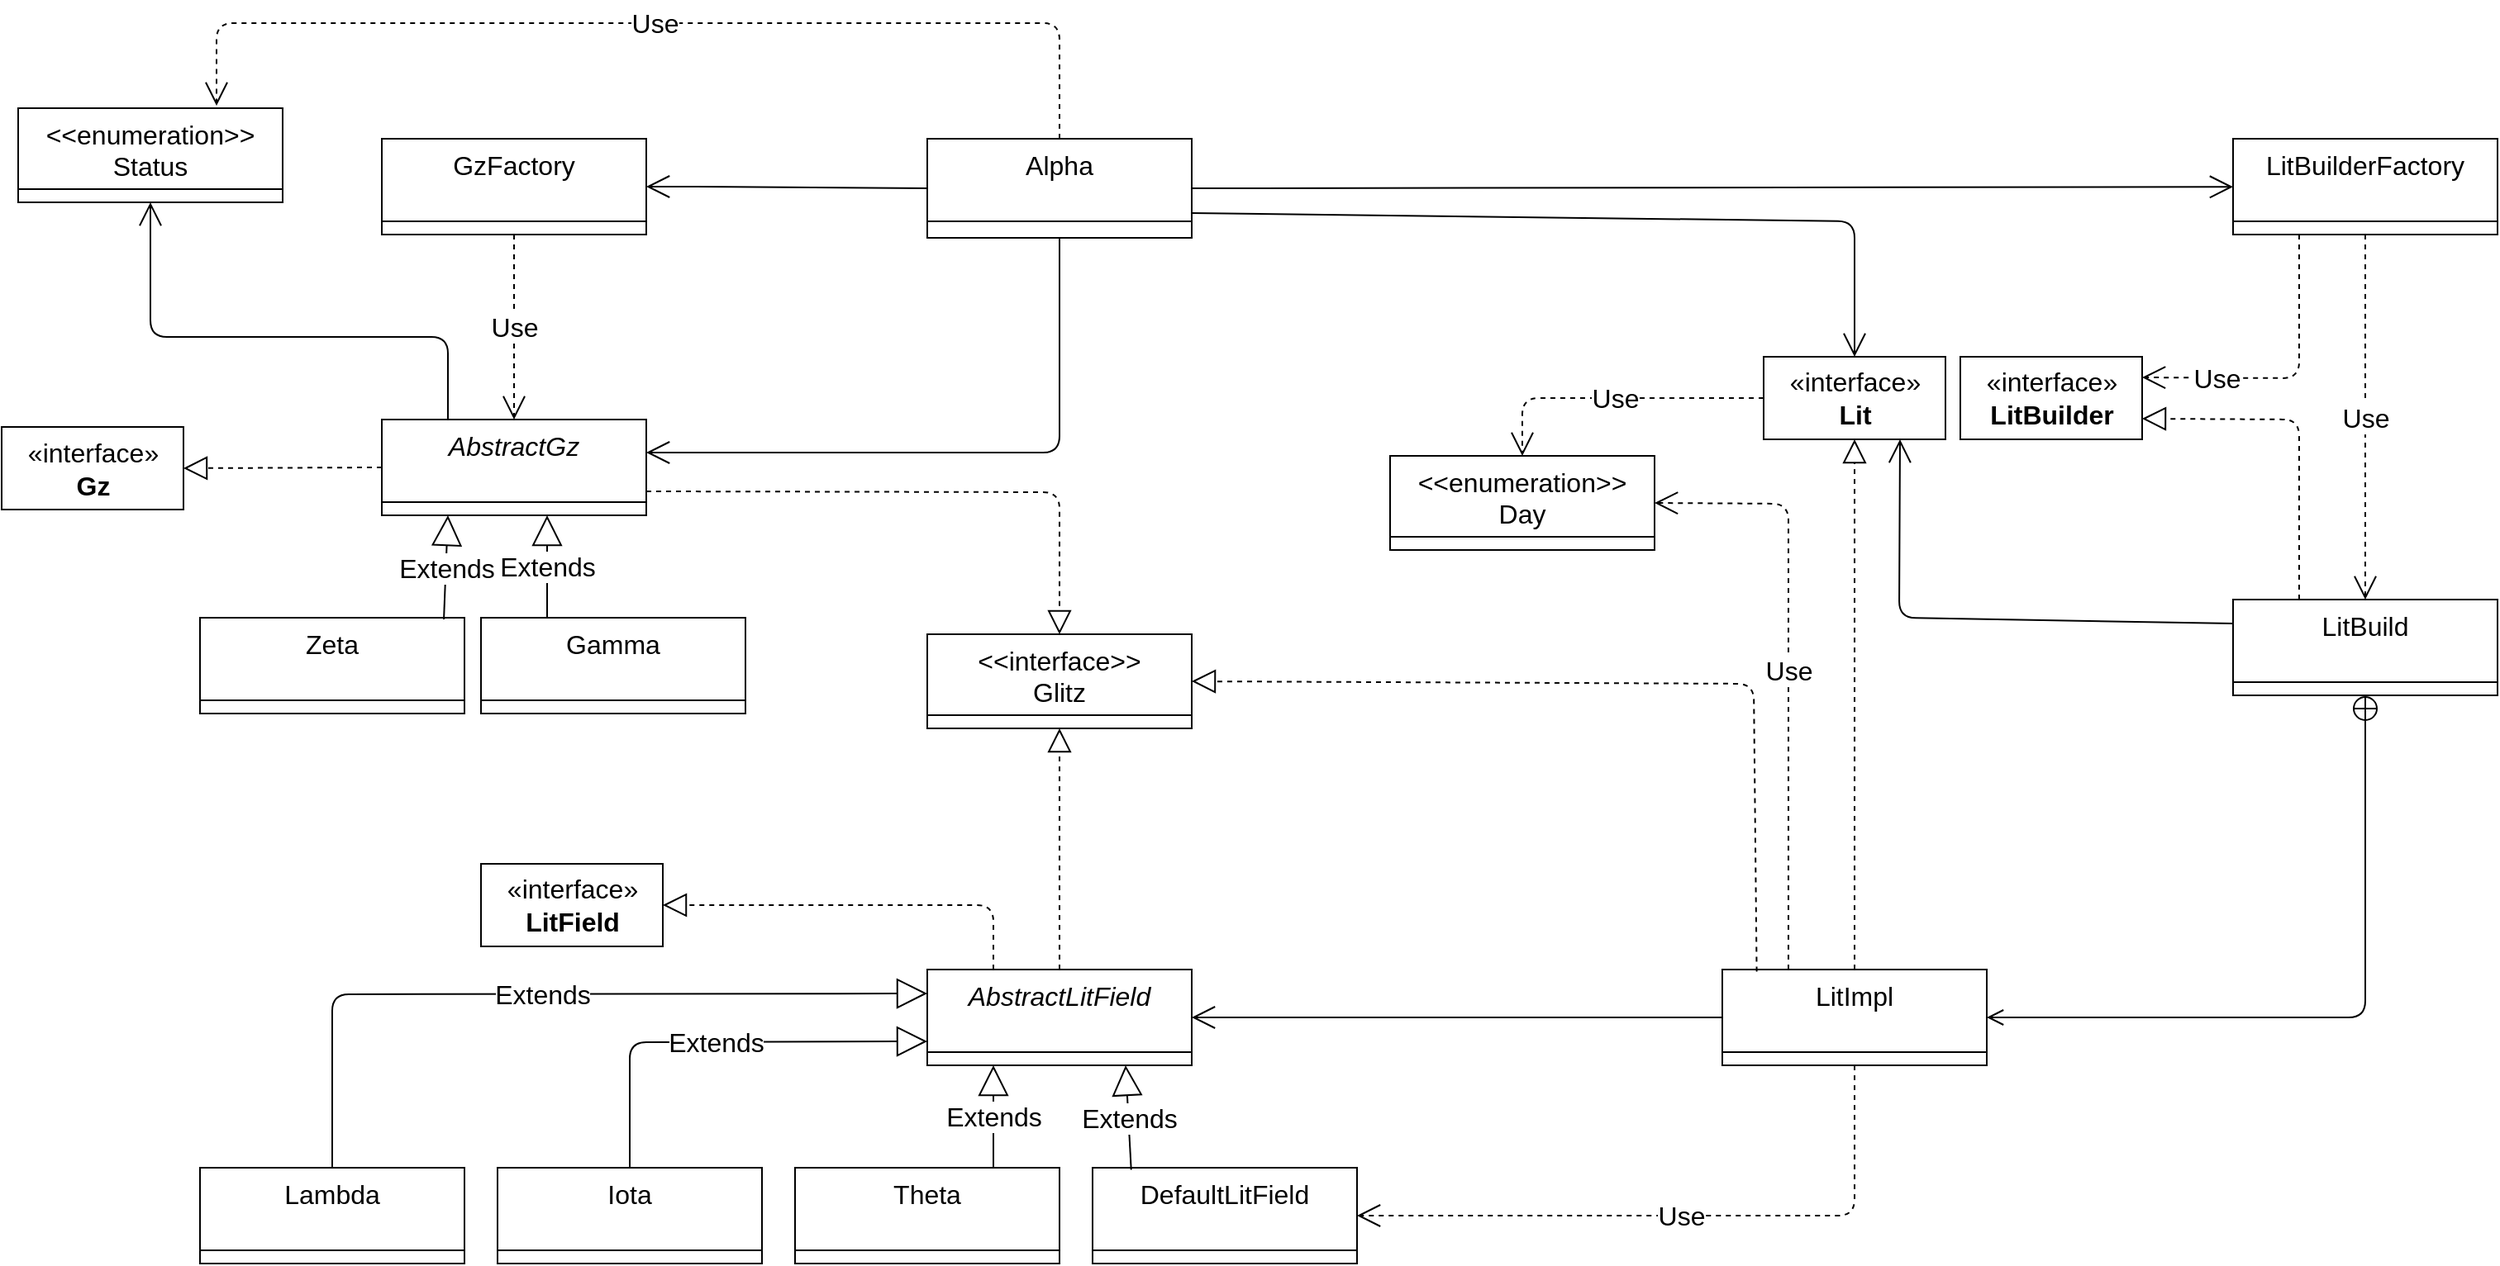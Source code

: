 <mxfile version="13.9.1" type="device"><diagram id="C5RBs43oDa-KdzZeNtuy" name="Page-1"><mxGraphModel dx="2031" dy="1089" grid="1" gridSize="10" guides="1" tooltips="1" connect="1" arrows="1" fold="1" page="1" pageScale="1" pageWidth="827" pageHeight="1169" math="0" shadow="0"><root><mxCell id="WIyWlLk6GJQsqaUBKTNV-0"/><mxCell id="WIyWlLk6GJQsqaUBKTNV-1" parent="WIyWlLk6GJQsqaUBKTNV-0"/><mxCell id="zkfFHV4jXpPFQw0GAbJ--0" value="Alpha&#10;" style="swimlane;fontStyle=0;align=center;verticalAlign=top;childLayout=stackLayout;horizontal=1;startSize=50;horizontalStack=0;resizeParent=1;resizeLast=0;collapsible=1;marginBottom=0;rounded=0;shadow=0;strokeWidth=1;fontSize=16;" parent="WIyWlLk6GJQsqaUBKTNV-1" vertex="1"><mxGeometry x="680" y="150" width="160" height="60" as="geometry"><mxRectangle x="600" y="130" width="160" height="26" as="alternateBounds"/></mxGeometry></mxCell><mxCell id="zkfFHV4jXpPFQw0GAbJ--13" value="&lt;&lt;enumeration&gt;&gt;&#10;Status" style="swimlane;fontStyle=0;align=center;verticalAlign=top;childLayout=stackLayout;horizontal=1;startSize=49;horizontalStack=0;resizeParent=1;resizeLast=0;collapsible=1;marginBottom=0;rounded=0;shadow=0;strokeWidth=1;fontSize=16;" parent="WIyWlLk6GJQsqaUBKTNV-1" vertex="1"><mxGeometry x="130" y="131.5" width="160" height="57" as="geometry"><mxRectangle x="340" y="380" width="170" height="26" as="alternateBounds"/></mxGeometry></mxCell><mxCell id="7RZNJl8TnX04nvA_lyhe-2" value="GzFactory" style="swimlane;fontStyle=0;align=center;verticalAlign=top;childLayout=stackLayout;horizontal=1;startSize=50;horizontalStack=0;resizeParent=1;resizeLast=0;collapsible=1;marginBottom=0;rounded=0;shadow=0;strokeWidth=1;fontSize=16;" vertex="1" parent="WIyWlLk6GJQsqaUBKTNV-1"><mxGeometry x="350" y="150" width="160" height="58" as="geometry"><mxRectangle x="350" y="130" width="160" height="26" as="alternateBounds"/></mxGeometry></mxCell><mxCell id="7RZNJl8TnX04nvA_lyhe-4" value="AbstractGz" style="swimlane;fontStyle=2;align=center;verticalAlign=top;childLayout=stackLayout;horizontal=1;startSize=50;horizontalStack=0;resizeParent=1;resizeLast=0;collapsible=1;marginBottom=0;rounded=0;shadow=0;strokeWidth=1;fontSize=16;" vertex="1" parent="WIyWlLk6GJQsqaUBKTNV-1"><mxGeometry x="350" y="320" width="160" height="58" as="geometry"><mxRectangle x="350" y="130" width="160" height="26" as="alternateBounds"/></mxGeometry></mxCell><mxCell id="7RZNJl8TnX04nvA_lyhe-5" value="Zeta" style="swimlane;fontStyle=0;align=center;verticalAlign=top;childLayout=stackLayout;horizontal=1;startSize=50;horizontalStack=0;resizeParent=1;resizeLast=0;collapsible=1;marginBottom=0;rounded=0;shadow=0;strokeWidth=1;fontSize=16;" vertex="1" parent="WIyWlLk6GJQsqaUBKTNV-1"><mxGeometry x="240" y="440" width="160" height="58" as="geometry"><mxRectangle x="350" y="130" width="160" height="26" as="alternateBounds"/></mxGeometry></mxCell><mxCell id="7RZNJl8TnX04nvA_lyhe-6" value="Gamma" style="swimlane;fontStyle=0;align=center;verticalAlign=top;childLayout=stackLayout;horizontal=1;startSize=50;horizontalStack=0;resizeParent=1;resizeLast=0;collapsible=1;marginBottom=0;rounded=0;shadow=0;strokeWidth=1;fontSize=16;" vertex="1" parent="WIyWlLk6GJQsqaUBKTNV-1"><mxGeometry x="410" y="440" width="160" height="58" as="geometry"><mxRectangle x="350" y="130" width="160" height="26" as="alternateBounds"/></mxGeometry></mxCell><mxCell id="7RZNJl8TnX04nvA_lyhe-9" value="&lt;&lt;interface&gt;&gt;&#10;Glitz" style="swimlane;fontStyle=0;align=center;verticalAlign=top;childLayout=stackLayout;horizontal=1;startSize=49;horizontalStack=0;resizeParent=1;resizeLast=0;collapsible=1;marginBottom=0;rounded=0;shadow=0;strokeWidth=1;fontSize=16;" vertex="1" parent="WIyWlLk6GJQsqaUBKTNV-1"><mxGeometry x="680" y="450" width="160" height="57" as="geometry"><mxRectangle x="340" y="380" width="170" height="26" as="alternateBounds"/></mxGeometry></mxCell><mxCell id="7RZNJl8TnX04nvA_lyhe-10" value="AbstractLitField&#10;" style="swimlane;fontStyle=2;align=center;verticalAlign=top;childLayout=stackLayout;horizontal=1;startSize=50;horizontalStack=0;resizeParent=1;resizeLast=0;collapsible=1;marginBottom=0;rounded=0;shadow=0;strokeWidth=1;fontSize=16;" vertex="1" parent="WIyWlLk6GJQsqaUBKTNV-1"><mxGeometry x="680" y="653" width="160" height="58" as="geometry"><mxRectangle x="350" y="130" width="160" height="26" as="alternateBounds"/></mxGeometry></mxCell><mxCell id="7RZNJl8TnX04nvA_lyhe-11" value="Theta" style="swimlane;fontStyle=0;align=center;verticalAlign=top;childLayout=stackLayout;horizontal=1;startSize=50;horizontalStack=0;resizeParent=1;resizeLast=0;collapsible=1;marginBottom=0;rounded=0;shadow=0;strokeWidth=1;fontSize=16;" vertex="1" parent="WIyWlLk6GJQsqaUBKTNV-1"><mxGeometry x="600" y="773" width="160" height="58" as="geometry"><mxRectangle x="350" y="130" width="160" height="26" as="alternateBounds"/></mxGeometry></mxCell><mxCell id="7RZNJl8TnX04nvA_lyhe-12" value="DefaultLitField" style="swimlane;fontStyle=0;align=center;verticalAlign=top;childLayout=stackLayout;horizontal=1;startSize=50;horizontalStack=0;resizeParent=1;resizeLast=0;collapsible=1;marginBottom=0;rounded=0;shadow=0;strokeWidth=1;fontSize=16;" vertex="1" parent="WIyWlLk6GJQsqaUBKTNV-1"><mxGeometry x="780" y="773" width="160" height="58" as="geometry"><mxRectangle x="350" y="130" width="160" height="26" as="alternateBounds"/></mxGeometry></mxCell><mxCell id="7RZNJl8TnX04nvA_lyhe-14" value="Lambda" style="swimlane;fontStyle=0;align=center;verticalAlign=top;childLayout=stackLayout;horizontal=1;startSize=50;horizontalStack=0;resizeParent=1;resizeLast=0;collapsible=1;marginBottom=0;rounded=0;shadow=0;strokeWidth=1;fontSize=16;" vertex="1" parent="WIyWlLk6GJQsqaUBKTNV-1"><mxGeometry x="240" y="773" width="160" height="58" as="geometry"><mxRectangle x="350" y="130" width="160" height="26" as="alternateBounds"/></mxGeometry></mxCell><mxCell id="7RZNJl8TnX04nvA_lyhe-15" value="Iota" style="swimlane;fontStyle=0;align=center;verticalAlign=top;childLayout=stackLayout;horizontal=1;startSize=50;horizontalStack=0;resizeParent=1;resizeLast=0;collapsible=1;marginBottom=0;rounded=0;shadow=0;strokeWidth=1;fontSize=16;" vertex="1" parent="WIyWlLk6GJQsqaUBKTNV-1"><mxGeometry x="420" y="773" width="160" height="58" as="geometry"><mxRectangle x="350" y="130" width="160" height="26" as="alternateBounds"/></mxGeometry></mxCell><mxCell id="7RZNJl8TnX04nvA_lyhe-17" value="&lt;&lt;enumeration&gt;&gt;&#10;Day" style="swimlane;fontStyle=0;align=center;verticalAlign=top;childLayout=stackLayout;horizontal=1;startSize=49;horizontalStack=0;resizeParent=1;resizeLast=0;collapsible=1;marginBottom=0;rounded=0;shadow=0;strokeWidth=1;fontSize=16;" vertex="1" parent="WIyWlLk6GJQsqaUBKTNV-1"><mxGeometry x="960" y="342" width="160" height="57" as="geometry"><mxRectangle x="340" y="380" width="170" height="26" as="alternateBounds"/></mxGeometry></mxCell><mxCell id="7RZNJl8TnX04nvA_lyhe-19" value="LitBuilderFactory" style="swimlane;fontStyle=0;align=center;verticalAlign=top;childLayout=stackLayout;horizontal=1;startSize=50;horizontalStack=0;resizeParent=1;resizeLast=0;collapsible=1;marginBottom=0;rounded=0;shadow=0;strokeWidth=1;fontSize=16;" vertex="1" parent="WIyWlLk6GJQsqaUBKTNV-1"><mxGeometry x="1470" y="150" width="160" height="58" as="geometry"><mxRectangle x="350" y="130" width="160" height="26" as="alternateBounds"/></mxGeometry></mxCell><mxCell id="7RZNJl8TnX04nvA_lyhe-20" value="LitBuild" style="swimlane;fontStyle=0;align=center;verticalAlign=top;childLayout=stackLayout;horizontal=1;startSize=50;horizontalStack=0;resizeParent=1;resizeLast=0;collapsible=1;marginBottom=0;rounded=0;shadow=0;strokeWidth=1;fontSize=16;" vertex="1" parent="WIyWlLk6GJQsqaUBKTNV-1"><mxGeometry x="1470" y="429" width="160" height="58" as="geometry"><mxRectangle x="350" y="130" width="160" height="26" as="alternateBounds"/></mxGeometry></mxCell><mxCell id="7RZNJl8TnX04nvA_lyhe-21" value="LitImpl" style="swimlane;fontStyle=0;align=center;verticalAlign=top;childLayout=stackLayout;horizontal=1;startSize=50;horizontalStack=0;resizeParent=1;resizeLast=0;collapsible=1;marginBottom=0;rounded=0;shadow=0;strokeWidth=1;fontSize=16;" vertex="1" parent="WIyWlLk6GJQsqaUBKTNV-1"><mxGeometry x="1161" y="653" width="160" height="58" as="geometry"><mxRectangle x="350" y="130" width="160" height="26" as="alternateBounds"/></mxGeometry></mxCell><mxCell id="7RZNJl8TnX04nvA_lyhe-22" value="«interface»&lt;br&gt;&lt;b&gt;Gz&lt;/b&gt;" style="html=1;fontSize=16;" vertex="1" parent="WIyWlLk6GJQsqaUBKTNV-1"><mxGeometry x="120" y="324.5" width="110" height="50" as="geometry"/></mxCell><mxCell id="7RZNJl8TnX04nvA_lyhe-23" value="«interface»&lt;br&gt;&lt;b&gt;LitField&lt;/b&gt;" style="html=1;fontSize=16;" vertex="1" parent="WIyWlLk6GJQsqaUBKTNV-1"><mxGeometry x="410" y="589" width="110" height="50" as="geometry"/></mxCell><mxCell id="7RZNJl8TnX04nvA_lyhe-24" value="«interface»&lt;br&gt;&lt;b&gt;Lit&lt;/b&gt;" style="html=1;fontSize=16;" vertex="1" parent="WIyWlLk6GJQsqaUBKTNV-1"><mxGeometry x="1186" y="282" width="110" height="50" as="geometry"/></mxCell><mxCell id="7RZNJl8TnX04nvA_lyhe-25" value="«interface»&lt;br&gt;&lt;b&gt;LitBuilder&lt;/b&gt;" style="html=1;fontSize=16;" vertex="1" parent="WIyWlLk6GJQsqaUBKTNV-1"><mxGeometry x="1305" y="282" width="110" height="50" as="geometry"/></mxCell><mxCell id="7RZNJl8TnX04nvA_lyhe-38" value="" style="endArrow=open;startArrow=circlePlus;endFill=0;startFill=0;endSize=8;html=1;fontSize=16;exitX=0.5;exitY=1;exitDx=0;exitDy=0;entryX=1;entryY=0.5;entryDx=0;entryDy=0;" edge="1" parent="WIyWlLk6GJQsqaUBKTNV-1" source="7RZNJl8TnX04nvA_lyhe-20" target="7RZNJl8TnX04nvA_lyhe-21"><mxGeometry width="160" relative="1" as="geometry"><mxPoint x="590" y="520" as="sourcePoint"/><mxPoint x="750" y="520" as="targetPoint"/><Array as="points"><mxPoint x="1550" y="682"/></Array></mxGeometry></mxCell><mxCell id="7RZNJl8TnX04nvA_lyhe-39" value="Extends" style="endArrow=block;endSize=16;endFill=0;html=1;fontSize=16;exitX=0.5;exitY=0;exitDx=0;exitDy=0;entryX=0;entryY=0.25;entryDx=0;entryDy=0;" edge="1" parent="WIyWlLk6GJQsqaUBKTNV-1" source="7RZNJl8TnX04nvA_lyhe-14" target="7RZNJl8TnX04nvA_lyhe-10"><mxGeometry width="160" relative="1" as="geometry"><mxPoint x="590" y="520" as="sourcePoint"/><mxPoint x="600" y="640" as="targetPoint"/><Array as="points"><mxPoint x="320" y="668"/></Array></mxGeometry></mxCell><mxCell id="7RZNJl8TnX04nvA_lyhe-40" value="Extends" style="endArrow=block;endSize=16;endFill=0;html=1;fontSize=16;exitX=0.25;exitY=0;exitDx=0;exitDy=0;" edge="1" parent="WIyWlLk6GJQsqaUBKTNV-1" source="7RZNJl8TnX04nvA_lyhe-6"><mxGeometry width="160" relative="1" as="geometry"><mxPoint x="435" y="714" as="sourcePoint"/><mxPoint x="450" y="378" as="targetPoint"/></mxGeometry></mxCell><mxCell id="7RZNJl8TnX04nvA_lyhe-41" value="Extends" style="endArrow=block;endSize=16;endFill=0;html=1;fontSize=16;entryX=0.25;entryY=1;entryDx=0;entryDy=0;exitX=0.922;exitY=0.017;exitDx=0;exitDy=0;exitPerimeter=0;" edge="1" parent="WIyWlLk6GJQsqaUBKTNV-1" source="7RZNJl8TnX04nvA_lyhe-5" target="7RZNJl8TnX04nvA_lyhe-4"><mxGeometry width="160" relative="1" as="geometry"><mxPoint x="390" y="430" as="sourcePoint"/><mxPoint x="350" y="380" as="targetPoint"/></mxGeometry></mxCell><mxCell id="7RZNJl8TnX04nvA_lyhe-43" value="Extends" style="endArrow=block;endSize=16;endFill=0;html=1;fontSize=16;entryX=0;entryY=0.75;entryDx=0;entryDy=0;exitX=0.5;exitY=0;exitDx=0;exitDy=0;" edge="1" parent="WIyWlLk6GJQsqaUBKTNV-1" source="7RZNJl8TnX04nvA_lyhe-15" target="7RZNJl8TnX04nvA_lyhe-10"><mxGeometry width="160" relative="1" as="geometry"><mxPoint x="640" y="704" as="sourcePoint"/><mxPoint x="440" y="388" as="targetPoint"/><Array as="points"><mxPoint x="500" y="697"/></Array></mxGeometry></mxCell><mxCell id="7RZNJl8TnX04nvA_lyhe-45" value="Extends" style="endArrow=block;endSize=16;endFill=0;html=1;fontSize=16;exitX=0.75;exitY=0;exitDx=0;exitDy=0;entryX=0.25;entryY=1;entryDx=0;entryDy=0;" edge="1" parent="WIyWlLk6GJQsqaUBKTNV-1" source="7RZNJl8TnX04nvA_lyhe-11" target="7RZNJl8TnX04nvA_lyhe-10"><mxGeometry width="160" relative="1" as="geometry"><mxPoint x="640" y="704" as="sourcePoint"/><mxPoint x="680" y="650" as="targetPoint"/></mxGeometry></mxCell><mxCell id="7RZNJl8TnX04nvA_lyhe-46" value="Extends" style="endArrow=block;endSize=16;endFill=0;html=1;fontSize=16;exitX=0.146;exitY=0.022;exitDx=0;exitDy=0;exitPerimeter=0;entryX=0.75;entryY=1;entryDx=0;entryDy=0;" edge="1" parent="WIyWlLk6GJQsqaUBKTNV-1" source="7RZNJl8TnX04nvA_lyhe-12" target="7RZNJl8TnX04nvA_lyhe-10"><mxGeometry width="160" relative="1" as="geometry"><mxPoint x="930" y="700" as="sourcePoint"/><mxPoint x="740" y="642" as="targetPoint"/><Array as="points"/></mxGeometry></mxCell><mxCell id="7RZNJl8TnX04nvA_lyhe-47" value="" style="endArrow=open;endFill=1;endSize=12;html=1;fontSize=16;exitX=0.25;exitY=0;exitDx=0;exitDy=0;entryX=0.5;entryY=1;entryDx=0;entryDy=0;" edge="1" parent="WIyWlLk6GJQsqaUBKTNV-1" source="7RZNJl8TnX04nvA_lyhe-4" target="zkfFHV4jXpPFQw0GAbJ--13"><mxGeometry width="160" relative="1" as="geometry"><mxPoint x="590" y="520" as="sourcePoint"/><mxPoint x="750" y="520" as="targetPoint"/><Array as="points"><mxPoint x="390" y="270"/><mxPoint x="210" y="270"/></Array></mxGeometry></mxCell><mxCell id="7RZNJl8TnX04nvA_lyhe-48" value="" style="endArrow=open;endFill=1;endSize=12;html=1;fontSize=16;exitX=0;exitY=0.25;exitDx=0;exitDy=0;entryX=0.75;entryY=1;entryDx=0;entryDy=0;" edge="1" parent="WIyWlLk6GJQsqaUBKTNV-1" source="7RZNJl8TnX04nvA_lyhe-20" target="7RZNJl8TnX04nvA_lyhe-24"><mxGeometry width="160" relative="1" as="geometry"><mxPoint x="400" y="330" as="sourcePoint"/><mxPoint x="250" y="200" as="targetPoint"/><Array as="points"><mxPoint x="1268" y="440"/></Array></mxGeometry></mxCell><mxCell id="7RZNJl8TnX04nvA_lyhe-49" value="" style="endArrow=block;dashed=1;endFill=0;endSize=12;html=1;fontSize=16;entryX=1;entryY=0.5;entryDx=0;entryDy=0;exitX=0.25;exitY=0;exitDx=0;exitDy=0;" edge="1" parent="WIyWlLk6GJQsqaUBKTNV-1" source="7RZNJl8TnX04nvA_lyhe-10" target="7RZNJl8TnX04nvA_lyhe-23"><mxGeometry width="160" relative="1" as="geometry"><mxPoint x="640" y="580" as="sourcePoint"/><mxPoint x="750" y="520" as="targetPoint"/><Array as="points"><mxPoint x="720" y="614"/></Array></mxGeometry></mxCell><mxCell id="7RZNJl8TnX04nvA_lyhe-50" value="" style="endArrow=block;dashed=1;endFill=0;endSize=12;html=1;fontSize=16;exitX=0;exitY=0.5;exitDx=0;exitDy=0;entryX=1;entryY=0.5;entryDx=0;entryDy=0;" edge="1" parent="WIyWlLk6GJQsqaUBKTNV-1" source="7RZNJl8TnX04nvA_lyhe-4" target="7RZNJl8TnX04nvA_lyhe-22"><mxGeometry width="160" relative="1" as="geometry"><mxPoint x="610" y="623" as="sourcePoint"/><mxPoint x="450" y="619" as="targetPoint"/></mxGeometry></mxCell><mxCell id="7RZNJl8TnX04nvA_lyhe-51" value="" style="endArrow=block;dashed=1;endFill=0;endSize=12;html=1;fontSize=16;exitX=1;exitY=0.75;exitDx=0;exitDy=0;entryX=0.5;entryY=0;entryDx=0;entryDy=0;" edge="1" parent="WIyWlLk6GJQsqaUBKTNV-1" source="7RZNJl8TnX04nvA_lyhe-4" target="7RZNJl8TnX04nvA_lyhe-9"><mxGeometry width="160" relative="1" as="geometry"><mxPoint x="360" y="359" as="sourcePoint"/><mxPoint x="240" y="359.5" as="targetPoint"/><Array as="points"><mxPoint x="760" y="364"/></Array></mxGeometry></mxCell><mxCell id="7RZNJl8TnX04nvA_lyhe-53" value="Use" style="endArrow=open;endSize=12;dashed=1;html=1;fontSize=16;exitX=0.5;exitY=1;exitDx=0;exitDy=0;entryX=0.5;entryY=0;entryDx=0;entryDy=0;" edge="1" parent="WIyWlLk6GJQsqaUBKTNV-1" source="7RZNJl8TnX04nvA_lyhe-2" target="7RZNJl8TnX04nvA_lyhe-4"><mxGeometry width="160" relative="1" as="geometry"><mxPoint x="590" y="520" as="sourcePoint"/><mxPoint x="750" y="520" as="targetPoint"/></mxGeometry></mxCell><mxCell id="7RZNJl8TnX04nvA_lyhe-54" value="" style="endArrow=open;endFill=1;endSize=12;html=1;fontSize=16;exitX=0;exitY=0.5;exitDx=0;exitDy=0;entryX=1;entryY=0.5;entryDx=0;entryDy=0;" edge="1" parent="WIyWlLk6GJQsqaUBKTNV-1" source="zkfFHV4jXpPFQw0GAbJ--0" target="7RZNJl8TnX04nvA_lyhe-2"><mxGeometry width="160" relative="1" as="geometry"><mxPoint x="400" y="330" as="sourcePoint"/><mxPoint x="220" y="198.5" as="targetPoint"/><Array as="points"><mxPoint x="550" y="179"/></Array></mxGeometry></mxCell><mxCell id="7RZNJl8TnX04nvA_lyhe-55" value="Use" style="endArrow=open;endSize=12;dashed=1;html=1;fontSize=16;exitX=0.5;exitY=0;exitDx=0;exitDy=0;" edge="1" parent="WIyWlLk6GJQsqaUBKTNV-1" source="zkfFHV4jXpPFQw0GAbJ--0"><mxGeometry width="160" relative="1" as="geometry"><mxPoint x="440" y="218" as="sourcePoint"/><mxPoint x="250" y="130" as="targetPoint"/><Array as="points"><mxPoint x="760" y="80"/><mxPoint x="250" y="80"/></Array></mxGeometry></mxCell><mxCell id="7RZNJl8TnX04nvA_lyhe-56" value="" style="endArrow=block;dashed=1;endFill=0;endSize=12;html=1;fontSize=16;entryX=0.5;entryY=1;entryDx=0;entryDy=0;exitX=0.5;exitY=0;exitDx=0;exitDy=0;" edge="1" parent="WIyWlLk6GJQsqaUBKTNV-1" source="7RZNJl8TnX04nvA_lyhe-10" target="7RZNJl8TnX04nvA_lyhe-9"><mxGeometry width="160" relative="1" as="geometry"><mxPoint x="720" y="560" as="sourcePoint"/><mxPoint x="690" y="440" as="targetPoint"/><Array as="points"/></mxGeometry></mxCell><mxCell id="7RZNJl8TnX04nvA_lyhe-57" value="" style="endArrow=open;endFill=1;endSize=12;html=1;fontSize=16;exitX=1;exitY=0.5;exitDx=0;exitDy=0;" edge="1" parent="WIyWlLk6GJQsqaUBKTNV-1" source="zkfFHV4jXpPFQw0GAbJ--0" target="7RZNJl8TnX04nvA_lyhe-19"><mxGeometry width="160" relative="1" as="geometry"><mxPoint x="630" y="188" as="sourcePoint"/><mxPoint x="520" y="189" as="targetPoint"/><Array as="points"/></mxGeometry></mxCell><mxCell id="7RZNJl8TnX04nvA_lyhe-58" value="Use" style="endArrow=open;endSize=12;dashed=1;html=1;fontSize=16;exitX=0.25;exitY=1;exitDx=0;exitDy=0;entryX=1;entryY=0.25;entryDx=0;entryDy=0;" edge="1" parent="WIyWlLk6GJQsqaUBKTNV-1" source="7RZNJl8TnX04nvA_lyhe-19" target="7RZNJl8TnX04nvA_lyhe-25"><mxGeometry x="0.505" width="160" relative="1" as="geometry"><mxPoint x="440" y="218" as="sourcePoint"/><mxPoint x="440" y="330" as="targetPoint"/><Array as="points"><mxPoint x="1510" y="295"/></Array><mxPoint as="offset"/></mxGeometry></mxCell><mxCell id="7RZNJl8TnX04nvA_lyhe-59" value="Use" style="endArrow=open;endSize=12;dashed=1;html=1;fontSize=16;exitX=0;exitY=0.5;exitDx=0;exitDy=0;entryX=0.5;entryY=0;entryDx=0;entryDy=0;" edge="1" parent="WIyWlLk6GJQsqaUBKTNV-1" source="7RZNJl8TnX04nvA_lyhe-24" target="7RZNJl8TnX04nvA_lyhe-17"><mxGeometry width="160" relative="1" as="geometry"><mxPoint x="670" y="158" as="sourcePoint"/><mxPoint x="260" y="140" as="targetPoint"/><Array as="points"><mxPoint x="1040" y="307"/></Array></mxGeometry></mxCell><mxCell id="7RZNJl8TnX04nvA_lyhe-60" value="" style="endArrow=open;endFill=1;endSize=12;html=1;fontSize=16;entryX=0.5;entryY=0;entryDx=0;entryDy=0;exitX=1;exitY=0.75;exitDx=0;exitDy=0;" edge="1" parent="WIyWlLk6GJQsqaUBKTNV-1" source="zkfFHV4jXpPFQw0GAbJ--0" target="7RZNJl8TnX04nvA_lyhe-24"><mxGeometry width="160" relative="1" as="geometry"><mxPoint x="730" y="210" as="sourcePoint"/><mxPoint x="1052.5" y="340" as="targetPoint"/><Array as="points"><mxPoint x="1241" y="200"/></Array></mxGeometry></mxCell><mxCell id="7RZNJl8TnX04nvA_lyhe-61" value="" style="endArrow=open;endFill=1;endSize=12;html=1;fontSize=16;exitX=0.5;exitY=1;exitDx=0;exitDy=0;" edge="1" parent="WIyWlLk6GJQsqaUBKTNV-1" source="zkfFHV4jXpPFQw0GAbJ--0"><mxGeometry width="160" relative="1" as="geometry"><mxPoint x="740" y="220" as="sourcePoint"/><mxPoint x="510" y="340" as="targetPoint"/><Array as="points"><mxPoint x="760" y="340"/></Array></mxGeometry></mxCell><mxCell id="7RZNJl8TnX04nvA_lyhe-62" value="" style="endArrow=block;dashed=1;endFill=0;endSize=12;html=1;fontSize=16;entryX=1;entryY=0.5;entryDx=0;entryDy=0;exitX=0.13;exitY=0.022;exitDx=0;exitDy=0;exitPerimeter=0;" edge="1" parent="WIyWlLk6GJQsqaUBKTNV-1" source="7RZNJl8TnX04nvA_lyhe-21" target="7RZNJl8TnX04nvA_lyhe-9"><mxGeometry width="160" relative="1" as="geometry"><mxPoint x="690" y="590" as="sourcePoint"/><mxPoint x="690" y="497.0" as="targetPoint"/><Array as="points"><mxPoint x="1180" y="480"/></Array></mxGeometry></mxCell><mxCell id="7RZNJl8TnX04nvA_lyhe-63" value="" style="endArrow=block;dashed=1;endFill=0;endSize=12;html=1;fontSize=16;entryX=0.5;entryY=1;entryDx=0;entryDy=0;exitX=0.5;exitY=0;exitDx=0;exitDy=0;" edge="1" parent="WIyWlLk6GJQsqaUBKTNV-1" source="7RZNJl8TnX04nvA_lyhe-21" target="7RZNJl8TnX04nvA_lyhe-24"><mxGeometry width="160" relative="1" as="geometry"><mxPoint x="1260" y="634.5" as="sourcePoint"/><mxPoint x="770" y="482.75" as="targetPoint"/><Array as="points"/></mxGeometry></mxCell><mxCell id="7RZNJl8TnX04nvA_lyhe-64" value="Use" style="endArrow=open;endSize=12;dashed=1;html=1;fontSize=16;exitX=0.25;exitY=0;exitDx=0;exitDy=0;entryX=1;entryY=0.5;entryDx=0;entryDy=0;" edge="1" parent="WIyWlLk6GJQsqaUBKTNV-1" source="7RZNJl8TnX04nvA_lyhe-21" target="7RZNJl8TnX04nvA_lyhe-17"><mxGeometry width="160" relative="1" as="geometry"><mxPoint x="970" y="315" as="sourcePoint"/><mxPoint x="840" y="350" as="targetPoint"/><Array as="points"><mxPoint x="1201" y="371"/></Array></mxGeometry></mxCell><mxCell id="7RZNJl8TnX04nvA_lyhe-65" value="" style="endArrow=block;dashed=1;endFill=0;endSize=12;html=1;fontSize=16;entryX=1;entryY=0.75;entryDx=0;entryDy=0;exitX=0.25;exitY=0;exitDx=0;exitDy=0;" edge="1" parent="WIyWlLk6GJQsqaUBKTNV-1" source="7RZNJl8TnX04nvA_lyhe-20" target="7RZNJl8TnX04nvA_lyhe-25"><mxGeometry width="160" relative="1" as="geometry"><mxPoint x="1260" y="634.5" as="sourcePoint"/><mxPoint x="770" y="482.75" as="targetPoint"/><Array as="points"><mxPoint x="1510" y="320"/></Array></mxGeometry></mxCell><mxCell id="7RZNJl8TnX04nvA_lyhe-66" value="Use" style="endArrow=open;endSize=12;dashed=1;html=1;fontSize=16;exitX=0.5;exitY=1;exitDx=0;exitDy=0;entryX=0.5;entryY=0;entryDx=0;entryDy=0;" edge="1" parent="WIyWlLk6GJQsqaUBKTNV-1" source="7RZNJl8TnX04nvA_lyhe-19" target="7RZNJl8TnX04nvA_lyhe-20"><mxGeometry width="160" relative="1" as="geometry"><mxPoint x="970" y="315" as="sourcePoint"/><mxPoint x="840" y="350" as="targetPoint"/><Array as="points"/></mxGeometry></mxCell><mxCell id="7RZNJl8TnX04nvA_lyhe-67" value="Use" style="endArrow=open;endSize=12;dashed=1;html=1;fontSize=16;exitX=0.5;exitY=1;exitDx=0;exitDy=0;entryX=1;entryY=0.5;entryDx=0;entryDy=0;" edge="1" parent="WIyWlLk6GJQsqaUBKTNV-1" source="7RZNJl8TnX04nvA_lyhe-21" target="7RZNJl8TnX04nvA_lyhe-12"><mxGeometry width="160" relative="1" as="geometry"><mxPoint x="1260" y="620" as="sourcePoint"/><mxPoint x="880" y="407.0" as="targetPoint"/><Array as="points"><mxPoint x="1241" y="802"/></Array></mxGeometry></mxCell><mxCell id="7RZNJl8TnX04nvA_lyhe-68" value="" style="endArrow=open;endFill=1;endSize=12;html=1;fontSize=16;exitX=0;exitY=0.5;exitDx=0;exitDy=0;entryX=1;entryY=0.5;entryDx=0;entryDy=0;" edge="1" parent="WIyWlLk6GJQsqaUBKTNV-1" source="7RZNJl8TnX04nvA_lyhe-21" target="7RZNJl8TnX04nvA_lyhe-10"><mxGeometry width="160" relative="1" as="geometry"><mxPoint x="590" y="520" as="sourcePoint"/><mxPoint x="750" y="520" as="targetPoint"/></mxGeometry></mxCell></root></mxGraphModel></diagram></mxfile>